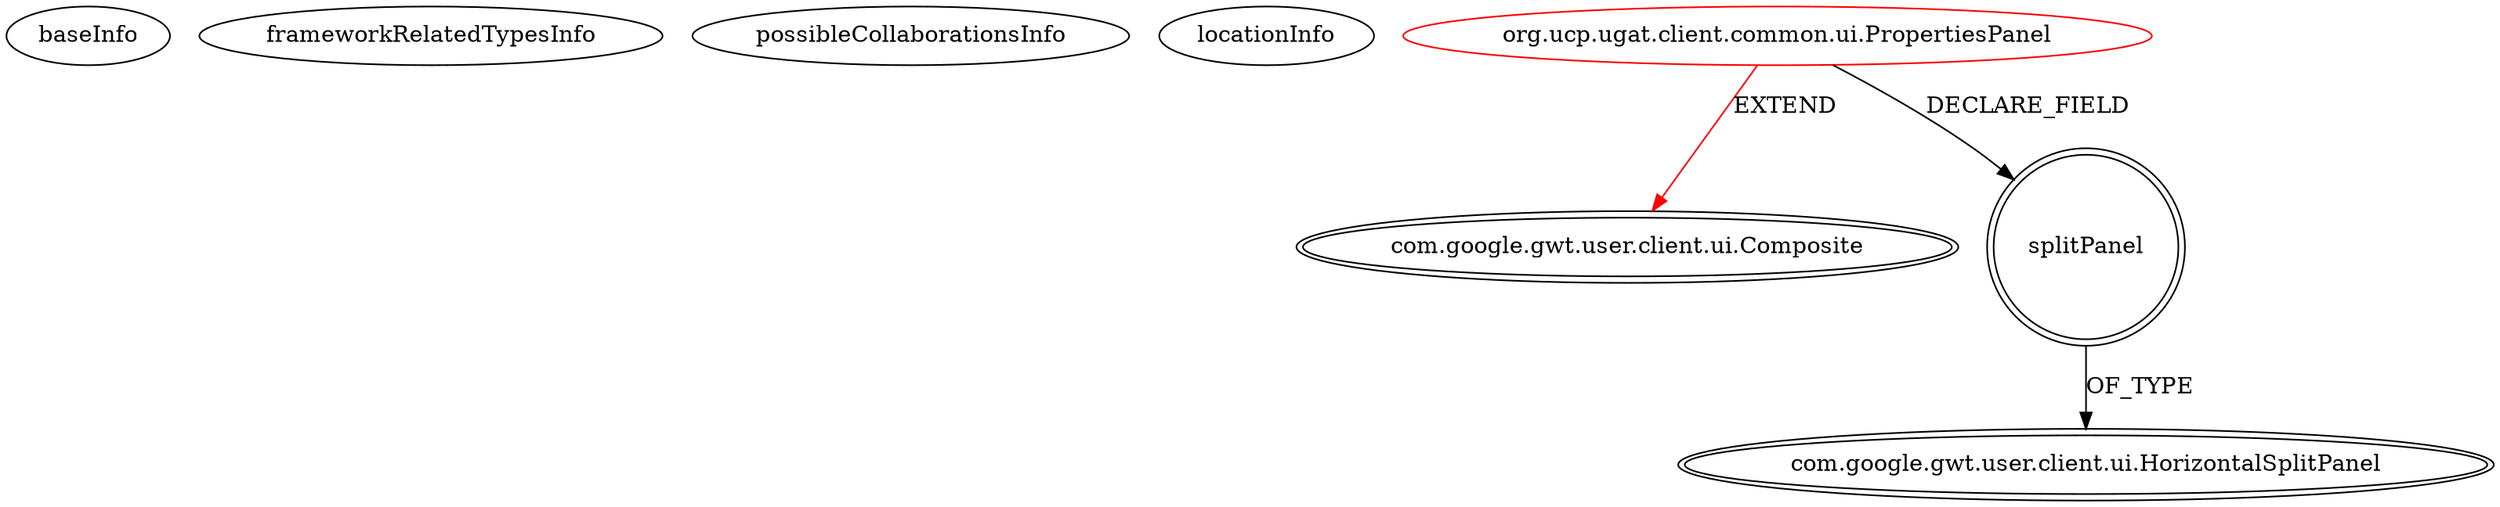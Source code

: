 digraph {
baseInfo[graphId=3048,category="extension_graph",isAnonymous=false,possibleRelation=false]
frameworkRelatedTypesInfo[0="com.google.gwt.user.client.ui.Composite"]
possibleCollaborationsInfo[]
locationInfo[projectName="hmiguellima-ugat",filePath="/hmiguellima-ugat/ugat-master/src/org/ucp/ugat/client/common/ui/PropertiesPanel.java",contextSignature="PropertiesPanel",graphId="3048"]
0[label="org.ucp.ugat.client.common.ui.PropertiesPanel",vertexType="ROOT_CLIENT_CLASS_DECLARATION",isFrameworkType=false,color=red]
1[label="com.google.gwt.user.client.ui.Composite",vertexType="FRAMEWORK_CLASS_TYPE",isFrameworkType=true,peripheries=2]
2[label="splitPanel",vertexType="FIELD_DECLARATION",isFrameworkType=true,peripheries=2,shape=circle]
3[label="com.google.gwt.user.client.ui.HorizontalSplitPanel",vertexType="FRAMEWORK_CLASS_TYPE",isFrameworkType=true,peripheries=2]
0->1[label="EXTEND",color=red]
0->2[label="DECLARE_FIELD"]
2->3[label="OF_TYPE"]
}
